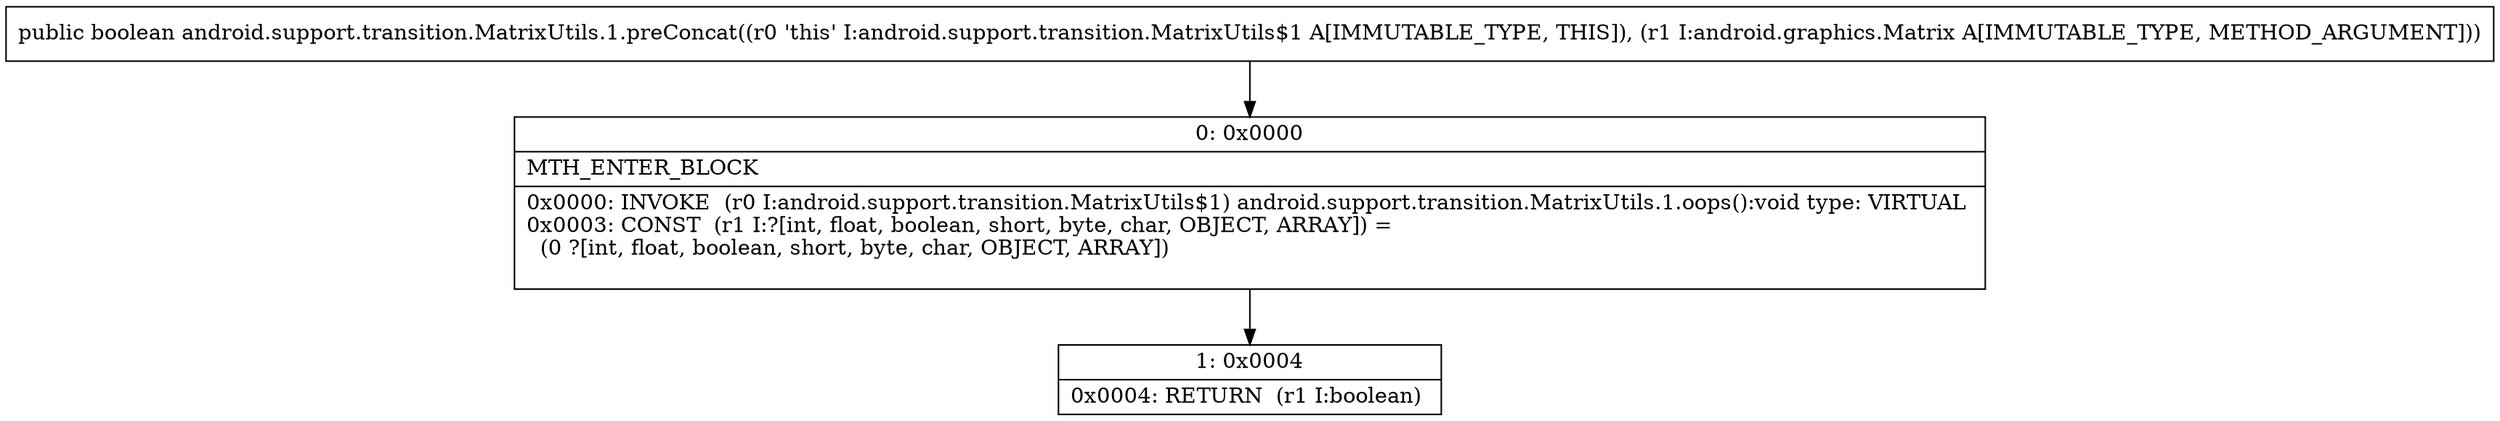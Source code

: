 digraph "CFG forandroid.support.transition.MatrixUtils.1.preConcat(Landroid\/graphics\/Matrix;)Z" {
Node_0 [shape=record,label="{0\:\ 0x0000|MTH_ENTER_BLOCK\l|0x0000: INVOKE  (r0 I:android.support.transition.MatrixUtils$1) android.support.transition.MatrixUtils.1.oops():void type: VIRTUAL \l0x0003: CONST  (r1 I:?[int, float, boolean, short, byte, char, OBJECT, ARRAY]) = \l  (0 ?[int, float, boolean, short, byte, char, OBJECT, ARRAY])\l \l}"];
Node_1 [shape=record,label="{1\:\ 0x0004|0x0004: RETURN  (r1 I:boolean) \l}"];
MethodNode[shape=record,label="{public boolean android.support.transition.MatrixUtils.1.preConcat((r0 'this' I:android.support.transition.MatrixUtils$1 A[IMMUTABLE_TYPE, THIS]), (r1 I:android.graphics.Matrix A[IMMUTABLE_TYPE, METHOD_ARGUMENT])) }"];
MethodNode -> Node_0;
Node_0 -> Node_1;
}

